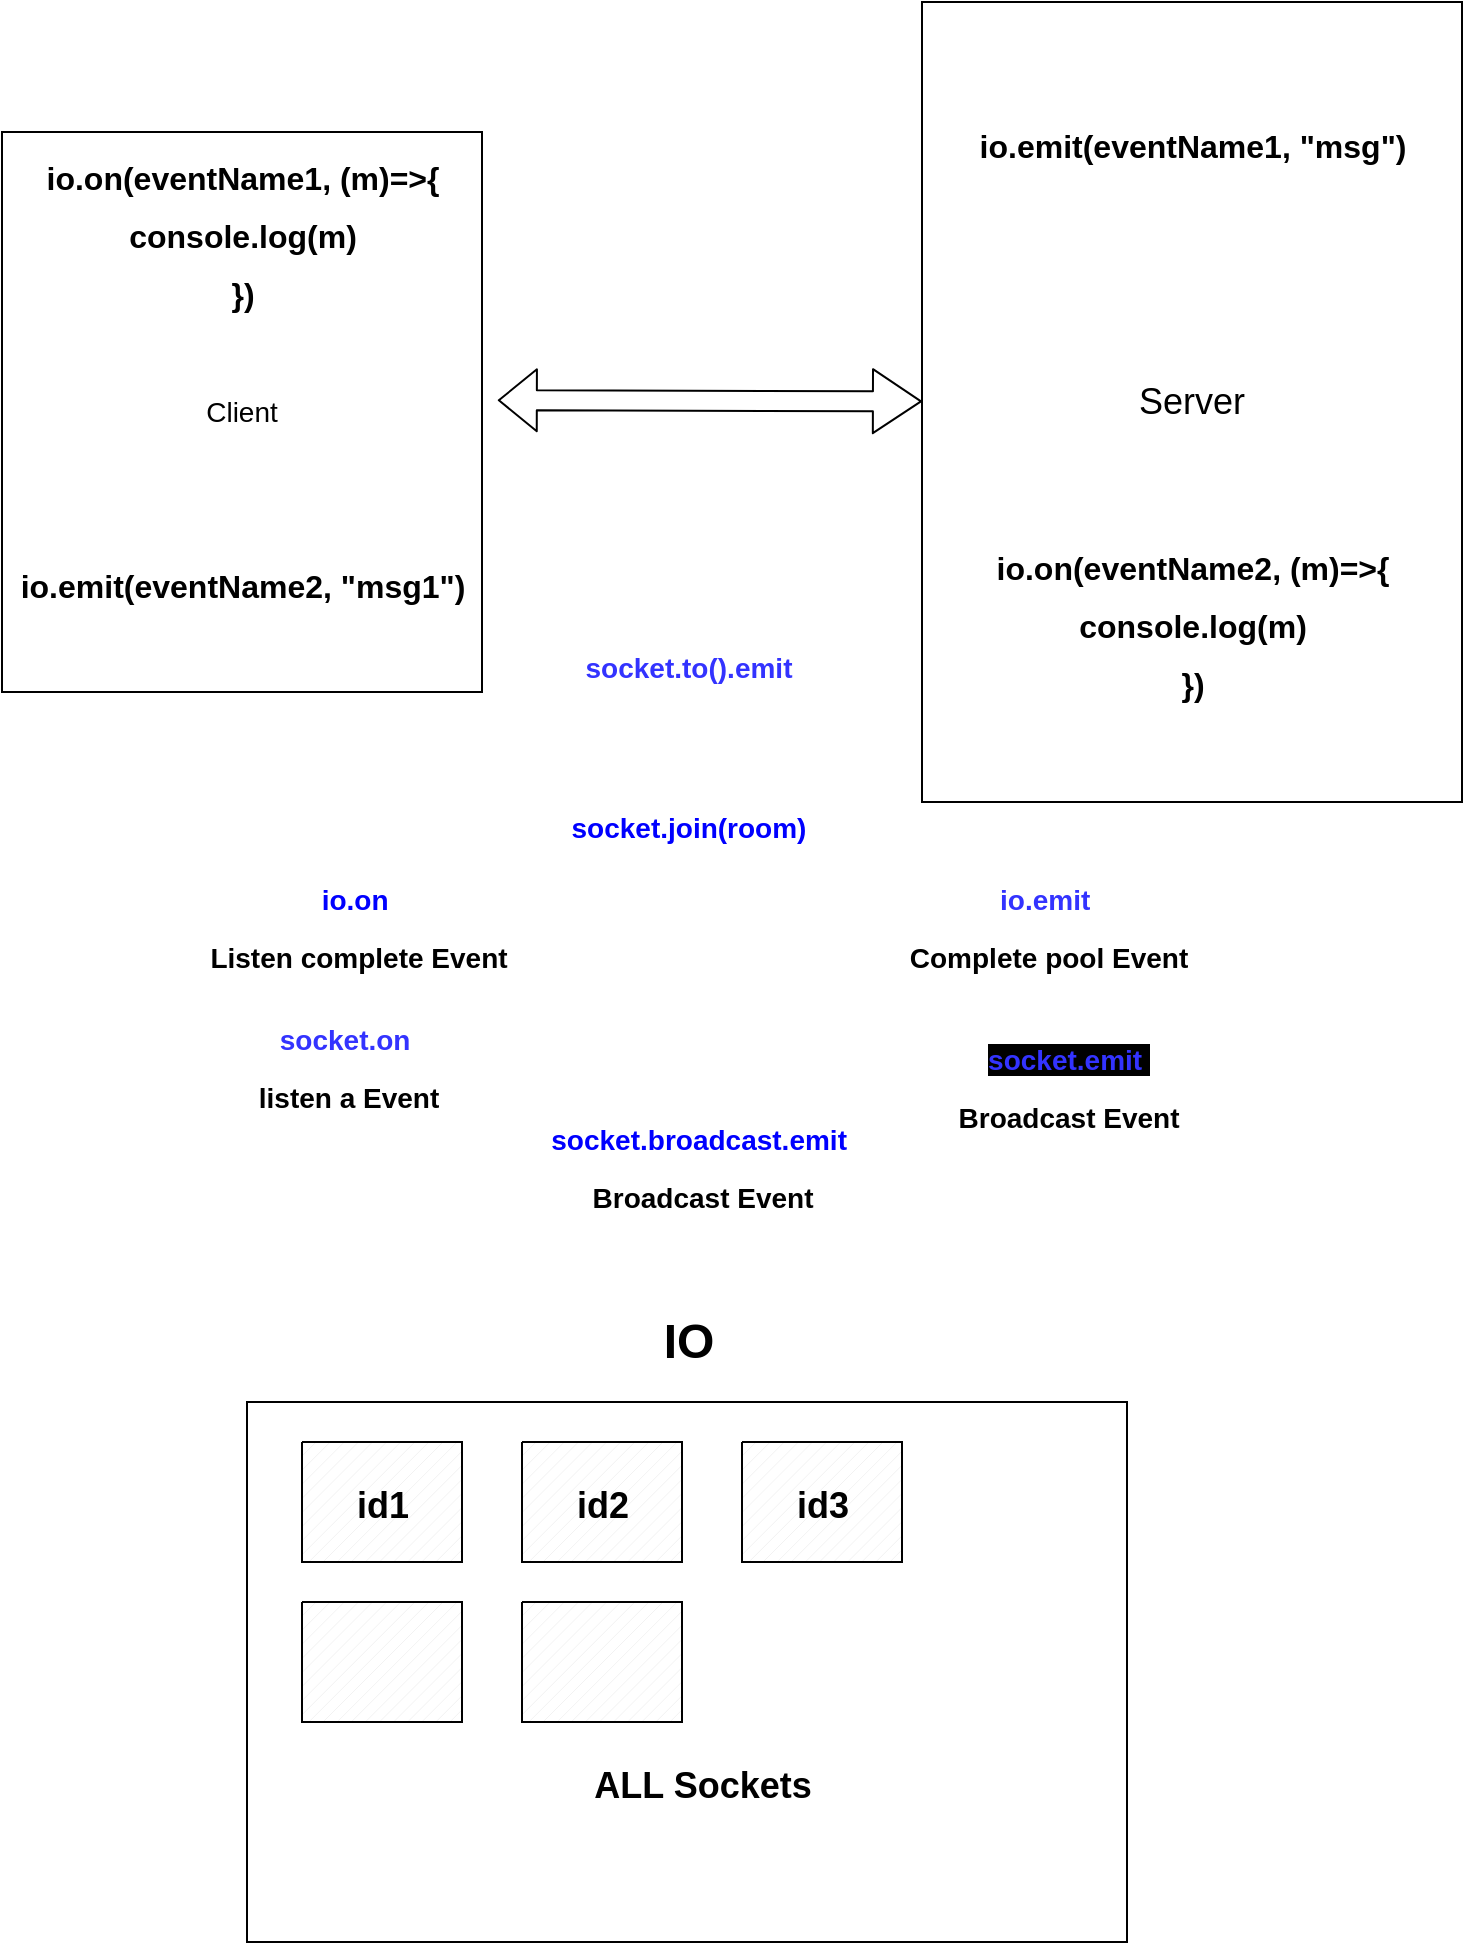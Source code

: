 <mxfile>
    <diagram id="jgTXH3QIfUMOOV3Aln8C" name="Page-1">
        <mxGraphModel dx="1386" dy="701" grid="1" gridSize="10" guides="1" tooltips="1" connect="1" arrows="1" fold="1" page="1" pageScale="1" pageWidth="850" pageHeight="1100" math="0" shadow="0">
            <root>
                <mxCell id="0"/>
                <mxCell id="1" parent="0"/>
                <mxCell id="2" value="&lt;font style=&quot;font-size: 18px;&quot;&gt;Server&lt;/font&gt;" style="rounded=0;whiteSpace=wrap;html=1;" vertex="1" parent="1">
                    <mxGeometry x="510" y="30" width="270" height="400" as="geometry"/>
                </mxCell>
                <mxCell id="3" value="&lt;font style=&quot;font-size: 14px;&quot;&gt;Client&lt;/font&gt;" style="rounded=0;whiteSpace=wrap;html=1;" vertex="1" parent="1">
                    <mxGeometry x="50" y="95" width="240" height="280" as="geometry"/>
                </mxCell>
                <mxCell id="4" value="" style="shape=flexArrow;endArrow=classic;startArrow=classic;html=1;fontSize=14;endWidth=21;endSize=7.68;exitX=1.033;exitY=0.479;exitDx=0;exitDy=0;exitPerimeter=0;" edge="1" parent="1" source="3" target="2">
                    <mxGeometry width="100" height="100" relative="1" as="geometry">
                        <mxPoint x="310" y="240" as="sourcePoint"/>
                        <mxPoint x="470" y="240" as="targetPoint"/>
                        <Array as="points"/>
                    </mxGeometry>
                </mxCell>
                <mxCell id="5" value="&lt;span style=&quot;font-size: 16px;&quot;&gt;io.emit(eventName2, &quot;msg1&quot;)&lt;/span&gt;" style="text;strokeColor=none;fillColor=none;html=1;fontSize=24;fontStyle=1;verticalAlign=middle;align=center;" vertex="1" parent="1">
                    <mxGeometry x="55" y="290" width="230" height="60" as="geometry"/>
                </mxCell>
                <mxCell id="7" value="&lt;font style=&quot;font-size: 16px;&quot;&gt;io.on(eventName1, (m)=&amp;gt;{&lt;br&gt;console.log(m)&lt;br&gt;})&lt;/font&gt;" style="text;strokeColor=none;fillColor=none;html=1;fontSize=24;fontStyle=1;verticalAlign=middle;align=center;" vertex="1" parent="1">
                    <mxGeometry x="55" y="95" width="230" height="100" as="geometry"/>
                </mxCell>
                <mxCell id="8" value="&lt;font style=&quot;font-size: 16px;&quot;&gt;io.on(eventName2, (m)=&amp;gt;{&lt;br&gt;console.log(m)&lt;br&gt;})&lt;/font&gt;" style="text;strokeColor=none;fillColor=none;html=1;fontSize=24;fontStyle=1;verticalAlign=middle;align=center;" vertex="1" parent="1">
                    <mxGeometry x="530" y="290" width="230" height="100" as="geometry"/>
                </mxCell>
                <mxCell id="10" value="&lt;span style=&quot;font-size: 16px;&quot;&gt;io.emit(eventName1, &quot;msg&quot;)&lt;/span&gt;" style="text;strokeColor=none;fillColor=none;html=1;fontSize=24;fontStyle=1;verticalAlign=middle;align=center;" vertex="1" parent="1">
                    <mxGeometry x="530" y="70" width="230" height="60" as="geometry"/>
                </mxCell>
                <mxCell id="11" value="&lt;span style=&quot;font-size: 14px;&quot;&gt;&lt;font color=&quot;#3333ff&quot;&gt;io.emit&lt;/font&gt;&amp;nbsp;&lt;br&gt;Complete pool Event&lt;br&gt;&lt;/span&gt;" style="text;strokeColor=none;fillColor=none;html=1;fontSize=24;fontStyle=1;verticalAlign=middle;align=center;" vertex="1" parent="1">
                    <mxGeometry x="510" y="460" width="125" height="60" as="geometry"/>
                </mxCell>
                <mxCell id="12" value="&lt;span style=&quot;font-size: 14px;&quot;&gt;&lt;font color=&quot;#0000ff&quot;&gt;io.on&amp;nbsp;&lt;/font&gt;&lt;br&gt;Listen complete Event&lt;br&gt;&lt;/span&gt;" style="text;strokeColor=none;fillColor=none;html=1;fontSize=24;fontStyle=1;verticalAlign=middle;align=center;" vertex="1" parent="1">
                    <mxGeometry x="165" y="460" width="125" height="60" as="geometry"/>
                </mxCell>
                <mxCell id="13" value="&lt;span style=&quot;font-size: 14px;&quot;&gt;&lt;span style=&quot;background-color: rgb(0, 0, 0);&quot;&gt;&lt;font color=&quot;#3333ff&quot;&gt;socket.emit&amp;nbsp;&lt;/font&gt;&lt;/span&gt;&lt;br&gt;Broadcast Event&lt;br&gt;&lt;/span&gt;" style="text;strokeColor=none;fillColor=none;html=1;fontSize=24;fontStyle=1;verticalAlign=middle;align=center;" vertex="1" parent="1">
                    <mxGeometry x="520" y="540" width="125" height="60" as="geometry"/>
                </mxCell>
                <mxCell id="14" value="&lt;span style=&quot;font-size: 14px;&quot;&gt;&lt;font color=&quot;#3333ff&quot;&gt;socket.on&lt;/font&gt;&amp;nbsp;&lt;br&gt;listen a Event&lt;br&gt;&lt;/span&gt;" style="text;strokeColor=none;fillColor=none;html=1;fontSize=24;fontStyle=1;verticalAlign=middle;align=center;" vertex="1" parent="1">
                    <mxGeometry x="160" y="530" width="125" height="60" as="geometry"/>
                </mxCell>
                <mxCell id="15" value="&lt;span style=&quot;font-size: 14px;&quot;&gt;&lt;font color=&quot;#0000ff&quot;&gt;socket.broadcast.emit&amp;nbsp;&lt;br&gt;&lt;/font&gt;Broadcast Event&lt;br&gt;&lt;/span&gt;" style="text;strokeColor=none;fillColor=none;html=1;fontSize=24;fontStyle=1;verticalAlign=middle;align=center;" vertex="1" parent="1">
                    <mxGeometry x="337.5" y="580" width="125" height="60" as="geometry"/>
                </mxCell>
                <mxCell id="16" value="&lt;span style=&quot;font-size: 14px;&quot;&gt;&lt;font color=&quot;#3333ff&quot;&gt;socket.to().emit&lt;/font&gt;&lt;br&gt;&lt;/span&gt;" style="text;strokeColor=none;fillColor=none;html=1;fontSize=24;fontStyle=1;verticalAlign=middle;align=center;" vertex="1" parent="1">
                    <mxGeometry x="330" y="330" width="125" height="60" as="geometry"/>
                </mxCell>
                <mxCell id="17" value="&lt;span style=&quot;font-size: 14px;&quot;&gt;&lt;font color=&quot;#0000ff&quot;&gt;socket.join(room)&lt;/font&gt;&lt;br&gt;&lt;/span&gt;" style="text;strokeColor=none;fillColor=none;html=1;fontSize=24;fontStyle=1;verticalAlign=middle;align=center;" vertex="1" parent="1">
                    <mxGeometry x="330" y="410" width="125" height="60" as="geometry"/>
                </mxCell>
                <mxCell id="18" value="" style="rounded=0;whiteSpace=wrap;html=1;fontSize=14;" vertex="1" parent="1">
                    <mxGeometry x="172.5" y="730" width="440" height="270" as="geometry"/>
                </mxCell>
                <mxCell id="19" value="IO" style="text;strokeColor=none;fillColor=none;html=1;fontSize=24;fontStyle=1;verticalAlign=middle;align=center;" vertex="1" parent="1">
                    <mxGeometry x="342.5" y="680" width="100" height="40" as="geometry"/>
                </mxCell>
                <mxCell id="20" value="" style="verticalLabelPosition=bottom;verticalAlign=top;html=1;shape=mxgraph.basic.patternFillRect;fillStyle=diag;step=5;fillStrokeWidth=0.2;fillStrokeColor=#dddddd;fontSize=14;" vertex="1" parent="1">
                    <mxGeometry x="200" y="750" width="80" height="60" as="geometry"/>
                </mxCell>
                <mxCell id="21" value="" style="verticalLabelPosition=bottom;verticalAlign=top;html=1;shape=mxgraph.basic.patternFillRect;fillStyle=diag;step=5;fillStrokeWidth=0.2;fillStrokeColor=#dddddd;fontSize=14;" vertex="1" parent="1">
                    <mxGeometry x="310" y="750" width="80" height="60" as="geometry"/>
                </mxCell>
                <mxCell id="22" value="" style="verticalLabelPosition=bottom;verticalAlign=top;html=1;shape=mxgraph.basic.patternFillRect;fillStyle=diag;step=5;fillStrokeWidth=0.2;fillStrokeColor=#dddddd;fontSize=14;" vertex="1" parent="1">
                    <mxGeometry x="420" y="750" width="80" height="60" as="geometry"/>
                </mxCell>
                <mxCell id="23" value="" style="verticalLabelPosition=bottom;verticalAlign=top;html=1;shape=mxgraph.basic.patternFillRect;fillStyle=diag;step=5;fillStrokeWidth=0.2;fillStrokeColor=#dddddd;fontSize=14;" vertex="1" parent="1">
                    <mxGeometry x="200" y="830" width="80" height="60" as="geometry"/>
                </mxCell>
                <mxCell id="24" value="" style="verticalLabelPosition=bottom;verticalAlign=top;html=1;shape=mxgraph.basic.patternFillRect;fillStyle=diag;step=5;fillStrokeWidth=0.2;fillStrokeColor=#dddddd;fontSize=14;" vertex="1" parent="1">
                    <mxGeometry x="310" y="830" width="80" height="60" as="geometry"/>
                </mxCell>
                <mxCell id="25" value="&lt;font style=&quot;font-size: 18px;&quot;&gt;ALL Sockets&lt;/font&gt;" style="text;strokeColor=none;fillColor=none;html=1;fontSize=24;fontStyle=1;verticalAlign=middle;align=center;" vertex="1" parent="1">
                    <mxGeometry x="300" y="900" width="200" height="40" as="geometry"/>
                </mxCell>
                <mxCell id="26" value="&lt;font style=&quot;font-size: 18px;&quot;&gt;id1&lt;/font&gt;" style="text;strokeColor=none;fillColor=none;html=1;fontSize=24;fontStyle=1;verticalAlign=middle;align=center;" vertex="1" parent="1">
                    <mxGeometry x="190" y="760" width="100" height="40" as="geometry"/>
                </mxCell>
                <mxCell id="27" value="&lt;font style=&quot;font-size: 18px;&quot;&gt;id2&lt;/font&gt;" style="text;strokeColor=none;fillColor=none;html=1;fontSize=24;fontStyle=1;verticalAlign=middle;align=center;" vertex="1" parent="1">
                    <mxGeometry x="300" y="760" width="100" height="40" as="geometry"/>
                </mxCell>
                <mxCell id="28" value="&lt;font style=&quot;font-size: 18px;&quot;&gt;id3&lt;/font&gt;" style="text;strokeColor=none;fillColor=none;html=1;fontSize=24;fontStyle=1;verticalAlign=middle;align=center;" vertex="1" parent="1">
                    <mxGeometry x="410" y="760" width="100" height="40" as="geometry"/>
                </mxCell>
            </root>
        </mxGraphModel>
    </diagram>
</mxfile>